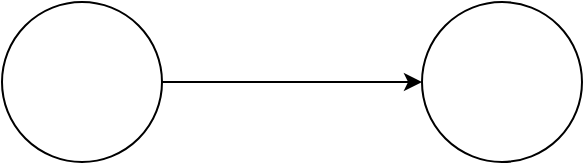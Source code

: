 <mxfile version="22.1.7" type="github">
  <diagram name="페이지-1" id="0NFGcRHh8DXRJ9MhurEc">
    <mxGraphModel dx="281" dy="525" grid="1" gridSize="10" guides="1" tooltips="1" connect="1" arrows="1" fold="1" page="1" pageScale="1" pageWidth="827" pageHeight="1169" math="0" shadow="0">
      <root>
        <mxCell id="0" />
        <mxCell id="1" parent="0" />
        <mxCell id="QQfkU9swIeJKuEwGVMu9-1" value="" style="ellipse;whiteSpace=wrap;html=1;aspect=fixed;" vertex="1" parent="1">
          <mxGeometry x="150" y="160" width="80" height="80" as="geometry" />
        </mxCell>
        <mxCell id="QQfkU9swIeJKuEwGVMu9-2" value="" style="endArrow=classic;html=1;rounded=0;exitX=1;exitY=0.5;exitDx=0;exitDy=0;" edge="1" parent="1" source="QQfkU9swIeJKuEwGVMu9-1">
          <mxGeometry width="50" height="50" relative="1" as="geometry">
            <mxPoint x="390" y="300" as="sourcePoint" />
            <mxPoint x="360" y="200" as="targetPoint" />
          </mxGeometry>
        </mxCell>
        <mxCell id="QQfkU9swIeJKuEwGVMu9-3" value="" style="ellipse;whiteSpace=wrap;html=1;aspect=fixed;" vertex="1" parent="1">
          <mxGeometry x="360" y="160" width="80" height="80" as="geometry" />
        </mxCell>
      </root>
    </mxGraphModel>
  </diagram>
</mxfile>
